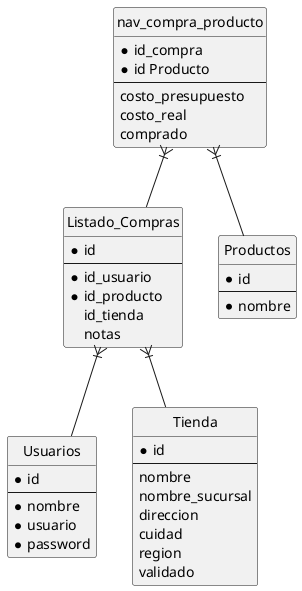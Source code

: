 @startuml Modelos-Dark
  hide circle

  entity "Usuarios" as usuarios {
    * id
    --
    * nombre
    * usuario
    * password
  }

  entity "Listado_Compras" as compras {
    * id
    --
    * id_usuario
    * id_producto
    id_tienda
    notas
  }

  entity "nav_compra_producto"  as nav_cp {
    * id_compra
    * id Producto
    --
    costo_presupuesto
    costo_real
    comprado  
  }  

  entity "Productos" as productos {
    * id
    --
    * nombre
  }

  entity "Tienda" as tiendas {
    * id
    --
    nombre
    nombre_sucursal
    direccion
    cuidad 
    region
    validado 
  }

  ' -------------------------------------------

  compras }|-- usuarios

  
  nav_cp }|-- compras
  nav_cp }|-- productos

  compras }|-- tiendas


@enduml


